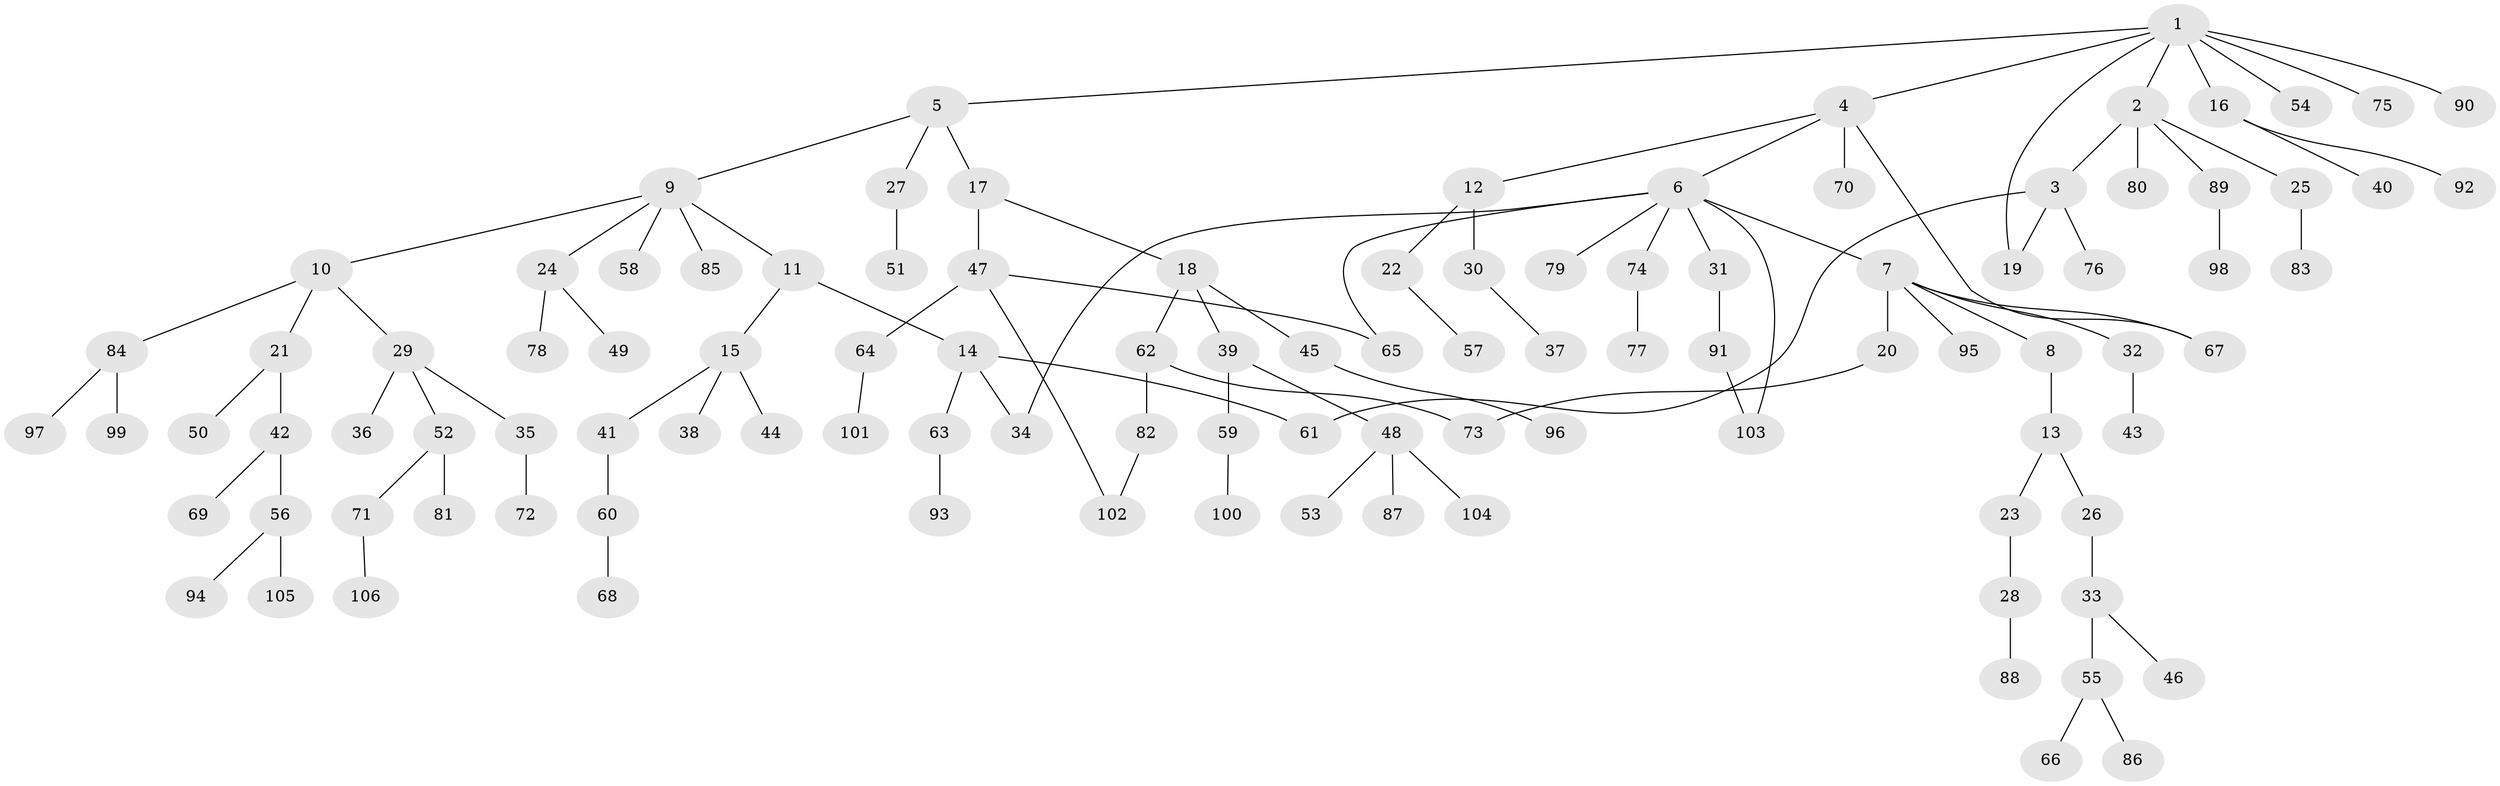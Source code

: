 // Generated by graph-tools (version 1.1) at 2025/25/03/09/25 03:25:31]
// undirected, 106 vertices, 113 edges
graph export_dot {
graph [start="1"]
  node [color=gray90,style=filled];
  1;
  2;
  3;
  4;
  5;
  6;
  7;
  8;
  9;
  10;
  11;
  12;
  13;
  14;
  15;
  16;
  17;
  18;
  19;
  20;
  21;
  22;
  23;
  24;
  25;
  26;
  27;
  28;
  29;
  30;
  31;
  32;
  33;
  34;
  35;
  36;
  37;
  38;
  39;
  40;
  41;
  42;
  43;
  44;
  45;
  46;
  47;
  48;
  49;
  50;
  51;
  52;
  53;
  54;
  55;
  56;
  57;
  58;
  59;
  60;
  61;
  62;
  63;
  64;
  65;
  66;
  67;
  68;
  69;
  70;
  71;
  72;
  73;
  74;
  75;
  76;
  77;
  78;
  79;
  80;
  81;
  82;
  83;
  84;
  85;
  86;
  87;
  88;
  89;
  90;
  91;
  92;
  93;
  94;
  95;
  96;
  97;
  98;
  99;
  100;
  101;
  102;
  103;
  104;
  105;
  106;
  1 -- 2;
  1 -- 4;
  1 -- 5;
  1 -- 16;
  1 -- 54;
  1 -- 75;
  1 -- 90;
  1 -- 19;
  2 -- 3;
  2 -- 25;
  2 -- 80;
  2 -- 89;
  3 -- 19;
  3 -- 61;
  3 -- 76;
  4 -- 6;
  4 -- 12;
  4 -- 70;
  4 -- 67;
  5 -- 9;
  5 -- 17;
  5 -- 27;
  6 -- 7;
  6 -- 31;
  6 -- 65;
  6 -- 74;
  6 -- 79;
  6 -- 34;
  6 -- 103;
  7 -- 8;
  7 -- 20;
  7 -- 32;
  7 -- 67;
  7 -- 95;
  8 -- 13;
  9 -- 10;
  9 -- 11;
  9 -- 24;
  9 -- 58;
  9 -- 85;
  10 -- 21;
  10 -- 29;
  10 -- 84;
  11 -- 14;
  11 -- 15;
  12 -- 22;
  12 -- 30;
  13 -- 23;
  13 -- 26;
  14 -- 34;
  14 -- 63;
  14 -- 61;
  15 -- 38;
  15 -- 41;
  15 -- 44;
  16 -- 40;
  16 -- 92;
  17 -- 18;
  17 -- 47;
  18 -- 39;
  18 -- 45;
  18 -- 62;
  20 -- 73;
  21 -- 42;
  21 -- 50;
  22 -- 57;
  23 -- 28;
  24 -- 49;
  24 -- 78;
  25 -- 83;
  26 -- 33;
  27 -- 51;
  28 -- 88;
  29 -- 35;
  29 -- 36;
  29 -- 52;
  30 -- 37;
  31 -- 91;
  32 -- 43;
  33 -- 46;
  33 -- 55;
  35 -- 72;
  39 -- 48;
  39 -- 59;
  41 -- 60;
  42 -- 56;
  42 -- 69;
  45 -- 96;
  47 -- 64;
  47 -- 102;
  47 -- 65;
  48 -- 53;
  48 -- 87;
  48 -- 104;
  52 -- 71;
  52 -- 81;
  55 -- 66;
  55 -- 86;
  56 -- 94;
  56 -- 105;
  59 -- 100;
  60 -- 68;
  62 -- 73;
  62 -- 82;
  63 -- 93;
  64 -- 101;
  71 -- 106;
  74 -- 77;
  82 -- 102;
  84 -- 97;
  84 -- 99;
  89 -- 98;
  91 -- 103;
}
